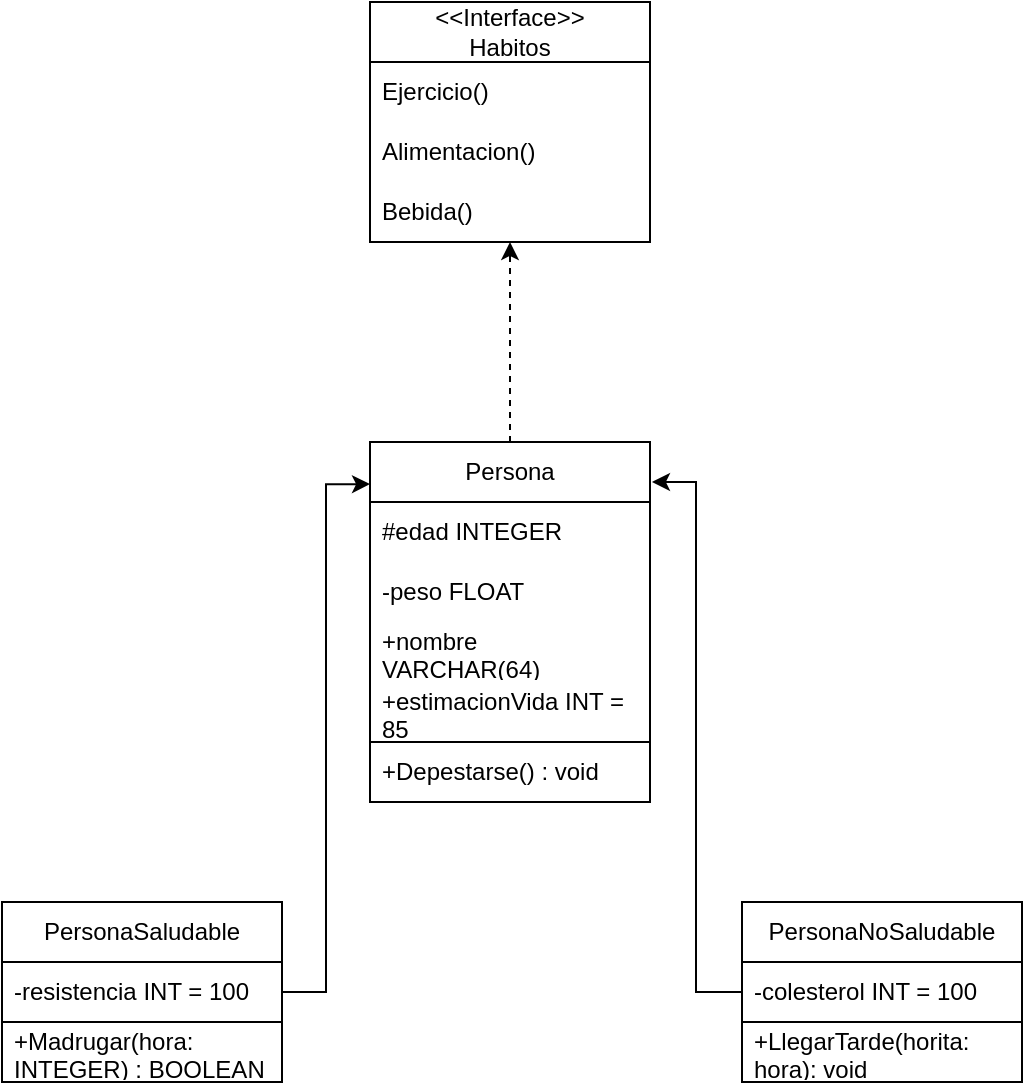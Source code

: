 <mxfile version="21.0.10" type="github">
  <diagram id="C5RBs43oDa-KdzZeNtuy" name="Page-1">
    <mxGraphModel dx="1114" dy="2922" grid="1" gridSize="10" guides="1" tooltips="1" connect="1" arrows="1" fold="1" page="1" pageScale="1" pageWidth="827" pageHeight="1169" math="0" shadow="0">
      <root>
        <mxCell id="WIyWlLk6GJQsqaUBKTNV-0" />
        <mxCell id="WIyWlLk6GJQsqaUBKTNV-1" parent="WIyWlLk6GJQsqaUBKTNV-0" />
        <mxCell id="iRxaeY6hj_-ja3EV96lO-1" value="&amp;lt;&amp;lt;Interface&amp;gt;&amp;gt;&lt;br&gt;Habitos" style="swimlane;fontStyle=0;childLayout=stackLayout;horizontal=1;startSize=30;horizontalStack=0;resizeParent=1;resizeParentMax=0;resizeLast=0;collapsible=1;marginBottom=0;whiteSpace=wrap;html=1;" vertex="1" parent="WIyWlLk6GJQsqaUBKTNV-1">
          <mxGeometry x="344" y="-2160" width="140" height="120" as="geometry">
            <mxRectangle x="120" y="-560" width="120" height="40" as="alternateBounds" />
          </mxGeometry>
        </mxCell>
        <mxCell id="iRxaeY6hj_-ja3EV96lO-2" value="Ejercicio()" style="text;strokeColor=none;fillColor=none;align=left;verticalAlign=middle;spacingLeft=4;spacingRight=4;overflow=hidden;points=[[0,0.5],[1,0.5]];portConstraint=eastwest;rotatable=0;whiteSpace=wrap;html=1;" vertex="1" parent="iRxaeY6hj_-ja3EV96lO-1">
          <mxGeometry y="30" width="140" height="30" as="geometry" />
        </mxCell>
        <mxCell id="iRxaeY6hj_-ja3EV96lO-3" value="Alimentacion()" style="text;strokeColor=none;fillColor=none;align=left;verticalAlign=middle;spacingLeft=4;spacingRight=4;overflow=hidden;points=[[0,0.5],[1,0.5]];portConstraint=eastwest;rotatable=0;whiteSpace=wrap;html=1;" vertex="1" parent="iRxaeY6hj_-ja3EV96lO-1">
          <mxGeometry y="60" width="140" height="30" as="geometry" />
        </mxCell>
        <mxCell id="iRxaeY6hj_-ja3EV96lO-4" value="Bebida()" style="text;strokeColor=none;fillColor=none;align=left;verticalAlign=middle;spacingLeft=4;spacingRight=4;overflow=hidden;points=[[0,0.5],[1,0.5]];portConstraint=eastwest;rotatable=0;whiteSpace=wrap;html=1;" vertex="1" parent="iRxaeY6hj_-ja3EV96lO-1">
          <mxGeometry y="90" width="140" height="30" as="geometry" />
        </mxCell>
        <mxCell id="iRxaeY6hj_-ja3EV96lO-16" style="edgeStyle=orthogonalEdgeStyle;rounded=0;orthogonalLoop=1;jettySize=auto;html=1;dashed=1;" edge="1" parent="WIyWlLk6GJQsqaUBKTNV-1" source="iRxaeY6hj_-ja3EV96lO-5" target="iRxaeY6hj_-ja3EV96lO-1">
          <mxGeometry relative="1" as="geometry" />
        </mxCell>
        <mxCell id="iRxaeY6hj_-ja3EV96lO-5" value="Persona" style="swimlane;fontStyle=0;childLayout=stackLayout;horizontal=1;startSize=30;horizontalStack=0;resizeParent=1;resizeParentMax=0;resizeLast=0;collapsible=1;marginBottom=0;whiteSpace=wrap;html=1;shadow=0;" vertex="1" parent="WIyWlLk6GJQsqaUBKTNV-1">
          <mxGeometry x="344" y="-1940" width="140" height="180" as="geometry">
            <mxRectangle x="30" y="-360" width="90" height="30" as="alternateBounds" />
          </mxGeometry>
        </mxCell>
        <mxCell id="iRxaeY6hj_-ja3EV96lO-6" value="#edad INTEGER" style="text;strokeColor=none;fillColor=none;align=left;verticalAlign=middle;spacingLeft=4;spacingRight=4;overflow=hidden;points=[[0,0.5],[1,0.5]];portConstraint=eastwest;rotatable=0;whiteSpace=wrap;html=1;" vertex="1" parent="iRxaeY6hj_-ja3EV96lO-5">
          <mxGeometry y="30" width="140" height="30" as="geometry" />
        </mxCell>
        <mxCell id="iRxaeY6hj_-ja3EV96lO-7" value="-peso FLOAT" style="text;strokeColor=none;fillColor=none;align=left;verticalAlign=middle;spacingLeft=4;spacingRight=4;overflow=hidden;points=[[0,0.5],[1,0.5]];portConstraint=eastwest;rotatable=0;whiteSpace=wrap;html=1;" vertex="1" parent="iRxaeY6hj_-ja3EV96lO-5">
          <mxGeometry y="60" width="140" height="30" as="geometry" />
        </mxCell>
        <mxCell id="iRxaeY6hj_-ja3EV96lO-8" value="+nombre VARCHAR(64)" style="text;strokeColor=none;fillColor=none;align=left;verticalAlign=middle;spacingLeft=4;spacingRight=4;overflow=hidden;points=[[0,0.5],[1,0.5]];portConstraint=eastwest;rotatable=0;whiteSpace=wrap;html=1;" vertex="1" parent="iRxaeY6hj_-ja3EV96lO-5">
          <mxGeometry y="90" width="140" height="30" as="geometry" />
        </mxCell>
        <mxCell id="iRxaeY6hj_-ja3EV96lO-9" value="+estimacionVida INT = 85" style="text;strokeColor=none;fillColor=none;align=left;verticalAlign=middle;spacingLeft=4;spacingRight=4;overflow=hidden;points=[[0,0.5],[1,0.5]];portConstraint=eastwest;rotatable=0;whiteSpace=wrap;html=1;" vertex="1" parent="iRxaeY6hj_-ja3EV96lO-5">
          <mxGeometry y="120" width="140" height="30" as="geometry" />
        </mxCell>
        <mxCell id="iRxaeY6hj_-ja3EV96lO-10" value="+Depestarse() : void" style="text;strokeColor=default;fillColor=none;align=left;verticalAlign=middle;spacingLeft=4;spacingRight=4;overflow=hidden;points=[[0,0.5],[1,0.5]];portConstraint=eastwest;rotatable=0;whiteSpace=wrap;html=1;" vertex="1" parent="iRxaeY6hj_-ja3EV96lO-5">
          <mxGeometry y="150" width="140" height="30" as="geometry" />
        </mxCell>
        <mxCell id="iRxaeY6hj_-ja3EV96lO-25" style="edgeStyle=orthogonalEdgeStyle;rounded=0;orthogonalLoop=1;jettySize=auto;html=1;entryX=0;entryY=0.117;entryDx=0;entryDy=0;entryPerimeter=0;" edge="1" parent="WIyWlLk6GJQsqaUBKTNV-1" source="iRxaeY6hj_-ja3EV96lO-17" target="iRxaeY6hj_-ja3EV96lO-5">
          <mxGeometry relative="1" as="geometry" />
        </mxCell>
        <mxCell id="iRxaeY6hj_-ja3EV96lO-17" value="PersonaSaludable" style="swimlane;fontStyle=0;childLayout=stackLayout;horizontal=1;startSize=30;horizontalStack=0;resizeParent=1;resizeParentMax=0;resizeLast=0;collapsible=1;marginBottom=0;whiteSpace=wrap;html=1;" vertex="1" parent="WIyWlLk6GJQsqaUBKTNV-1">
          <mxGeometry x="160" y="-1710" width="140" height="90" as="geometry" />
        </mxCell>
        <mxCell id="iRxaeY6hj_-ja3EV96lO-18" value="-resistencia INT = 100&amp;nbsp;" style="text;strokeColor=none;fillColor=none;align=left;verticalAlign=middle;spacingLeft=4;spacingRight=4;overflow=hidden;points=[[0,0.5],[1,0.5]];portConstraint=eastwest;rotatable=0;whiteSpace=wrap;html=1;" vertex="1" parent="iRxaeY6hj_-ja3EV96lO-17">
          <mxGeometry y="30" width="140" height="30" as="geometry" />
        </mxCell>
        <mxCell id="iRxaeY6hj_-ja3EV96lO-19" value="+Madrugar(hora: INTEGER) : BOOLEAN" style="text;strokeColor=default;fillColor=none;align=left;verticalAlign=middle;spacingLeft=4;spacingRight=4;overflow=hidden;points=[[0,0.5],[1,0.5]];portConstraint=eastwest;rotatable=0;whiteSpace=wrap;html=1;" vertex="1" parent="iRxaeY6hj_-ja3EV96lO-17">
          <mxGeometry y="60" width="140" height="30" as="geometry" />
        </mxCell>
        <mxCell id="iRxaeY6hj_-ja3EV96lO-26" style="edgeStyle=orthogonalEdgeStyle;rounded=0;orthogonalLoop=1;jettySize=auto;html=1;entryX=1.007;entryY=0.111;entryDx=0;entryDy=0;entryPerimeter=0;" edge="1" parent="WIyWlLk6GJQsqaUBKTNV-1" source="iRxaeY6hj_-ja3EV96lO-21" target="iRxaeY6hj_-ja3EV96lO-5">
          <mxGeometry relative="1" as="geometry" />
        </mxCell>
        <mxCell id="iRxaeY6hj_-ja3EV96lO-21" value="PersonaNoSaludable" style="swimlane;fontStyle=0;childLayout=stackLayout;horizontal=1;startSize=30;horizontalStack=0;resizeParent=1;resizeParentMax=0;resizeLast=0;collapsible=1;marginBottom=0;whiteSpace=wrap;html=1;" vertex="1" parent="WIyWlLk6GJQsqaUBKTNV-1">
          <mxGeometry x="530" y="-1710" width="140" height="90" as="geometry" />
        </mxCell>
        <mxCell id="iRxaeY6hj_-ja3EV96lO-22" value="-colesterol INT = 100" style="text;strokeColor=none;fillColor=none;align=left;verticalAlign=middle;spacingLeft=4;spacingRight=4;overflow=hidden;points=[[0,0.5],[1,0.5]];portConstraint=eastwest;rotatable=0;whiteSpace=wrap;html=1;" vertex="1" parent="iRxaeY6hj_-ja3EV96lO-21">
          <mxGeometry y="30" width="140" height="30" as="geometry" />
        </mxCell>
        <mxCell id="iRxaeY6hj_-ja3EV96lO-23" value="+LlegarTarde(horita:&amp;nbsp; hora): void" style="text;strokeColor=default;fillColor=none;align=left;verticalAlign=middle;spacingLeft=4;spacingRight=4;overflow=hidden;points=[[0,0.5],[1,0.5]];portConstraint=eastwest;rotatable=0;whiteSpace=wrap;html=1;" vertex="1" parent="iRxaeY6hj_-ja3EV96lO-21">
          <mxGeometry y="60" width="140" height="30" as="geometry" />
        </mxCell>
      </root>
    </mxGraphModel>
  </diagram>
</mxfile>
